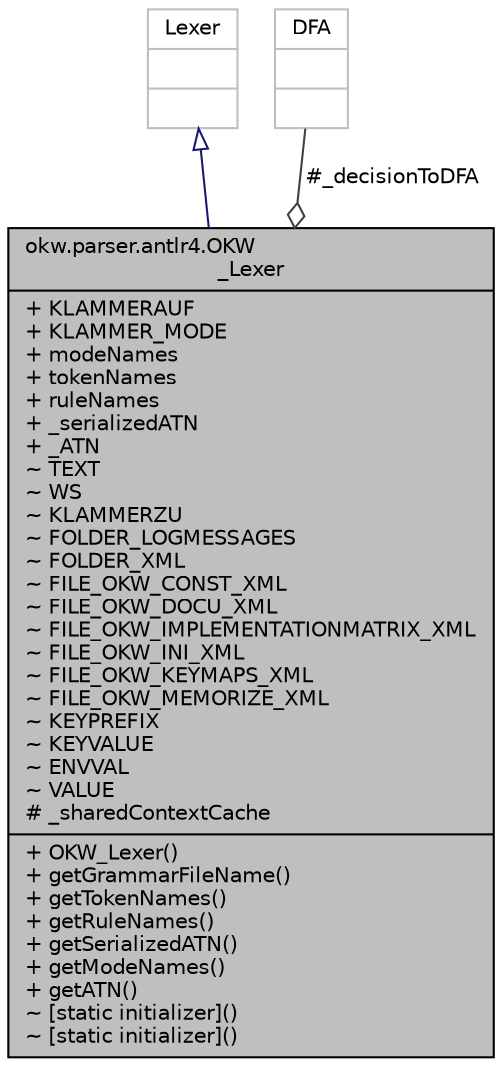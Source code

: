 digraph "okw.parser.antlr4.OKW_Lexer"
{
 // INTERACTIVE_SVG=YES
  edge [fontname="Helvetica",fontsize="10",labelfontname="Helvetica",labelfontsize="10"];
  node [fontname="Helvetica",fontsize="10",shape=record];
  Node2 [label="{okw.parser.antlr4.OKW\l_Lexer\n|+ KLAMMERAUF\l+ KLAMMER_MODE\l+ modeNames\l+ tokenNames\l+ ruleNames\l+ _serializedATN\l+ _ATN\l~ TEXT\l~ WS\l~ KLAMMERZU\l~ FOLDER_LOGMESSAGES\l~ FOLDER_XML\l~ FILE_OKW_CONST_XML\l~ FILE_OKW_DOCU_XML\l~ FILE_OKW_IMPLEMENTATIONMATRIX_XML\l~ FILE_OKW_INI_XML\l~ FILE_OKW_KEYMAPS_XML\l~ FILE_OKW_MEMORIZE_XML\l~ KEYPREFIX\l~ KEYVALUE\l~ ENVVAL\l~ VALUE\l# _sharedContextCache\l|+ OKW_Lexer()\l+ getGrammarFileName()\l+ getTokenNames()\l+ getRuleNames()\l+ getSerializedATN()\l+ getModeNames()\l+ getATN()\l~ [static initializer]()\l~ [static initializer]()\l}",height=0.2,width=0.4,color="black", fillcolor="grey75", style="filled", fontcolor="black"];
  Node3 -> Node2 [dir="back",color="midnightblue",fontsize="10",style="solid",arrowtail="onormal",fontname="Helvetica"];
  Node3 [label="{Lexer\n||}",height=0.2,width=0.4,color="grey75", fillcolor="white", style="filled"];
  Node4 -> Node2 [color="grey25",fontsize="10",style="solid",label=" #_decisionToDFA" ,arrowhead="odiamond",fontname="Helvetica"];
  Node4 [label="{DFA\n||}",height=0.2,width=0.4,color="grey75", fillcolor="white", style="filled"];
}
